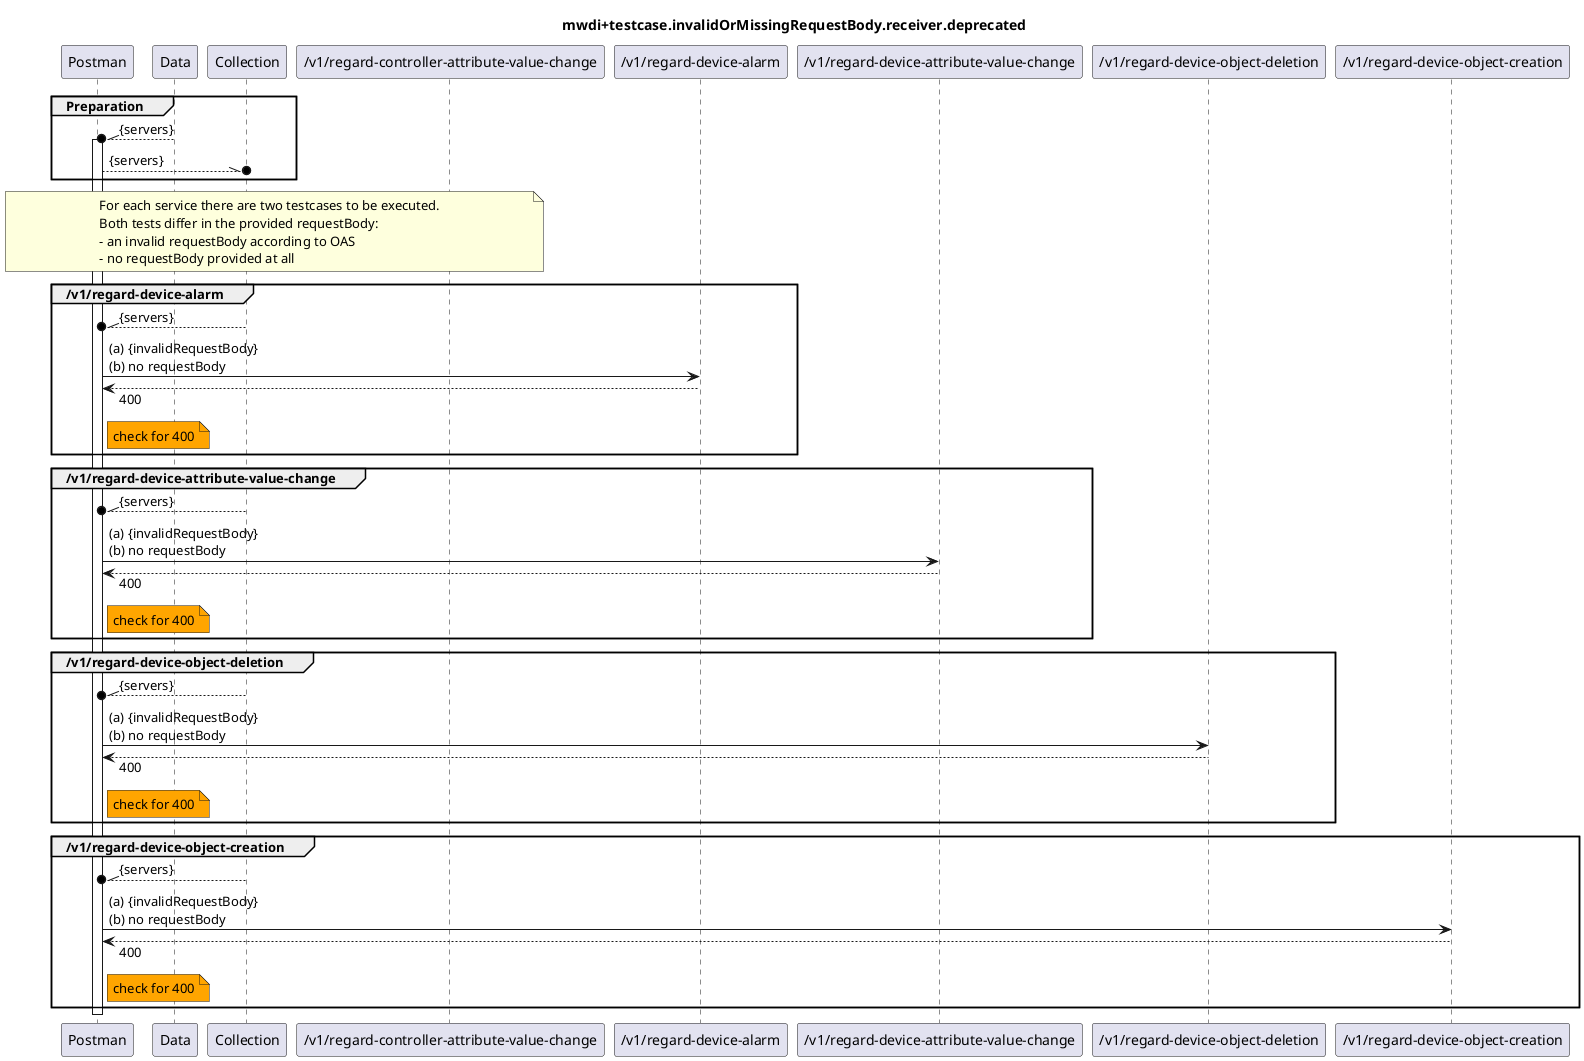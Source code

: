 @startuml mwdi+diagram.invalidOrMissingRequestBody.receiver.deprecated
skinparam responseMessageBelowArrow true

title
mwdi+testcase.invalidOrMissingRequestBody.receiver.deprecated
end title

participant "Postman" as Postman
participant "Data" as Data
participant "Collection" as Collection

participant "/v1/regard-controller-attribute-value-change" as RCAVC
participant "/v1/regard-device-alarm" as RDA
participant "/v1/regard-device-attribute-value-change" as RDAVC
participant "/v1/regard-device-object-deletion" as RDOD
participant "/v1/regard-device-object-creation" as RDOC

group Preparation
  Data --\\o Postman : {servers}
  activate Postman
  Postman --\\o Collection : {servers}
end

note over Postman, RCAVC
  For each service there are two testcases to be executed.
  Both tests differ in the provided requestBody:
  - an invalid requestBody according to OAS
  - no requestBody provided at all
end note

group /v1/regard-device-alarm
  Collection --\\o Postman : {servers}
  Postman -> RDA : (a) {invalidRequestBody} \n(b) no requestBody
  Postman <-- RDA : 400
  note right Postman #Orange
    check for 400
  end note
end

group /v1/regard-device-attribute-value-change
  Collection --\\o Postman : {servers}
  Postman -> RDAVC : (a) {invalidRequestBody} \n(b) no requestBody
  Postman <-- RDAVC : 400
  note right Postman #Orange
    check for 400
  end note
end

group /v1/regard-device-object-deletion
  Collection --\\o Postman : {servers}
  Postman -> RDOD : (a) {invalidRequestBody} \n(b) no requestBody
  Postman <-- RDOD : 400
  note right Postman #Orange
    check for 400
  end note
end

group /v1/regard-device-object-creation
  Collection --\\o Postman : {servers}
  Postman -> RDOC : (a) {invalidRequestBody} \n(b) no requestBody
  Postman <-- RDOC : 400
  note right Postman #Orange
    check for 400
  end note
end

deactivate Postman

@enduml
